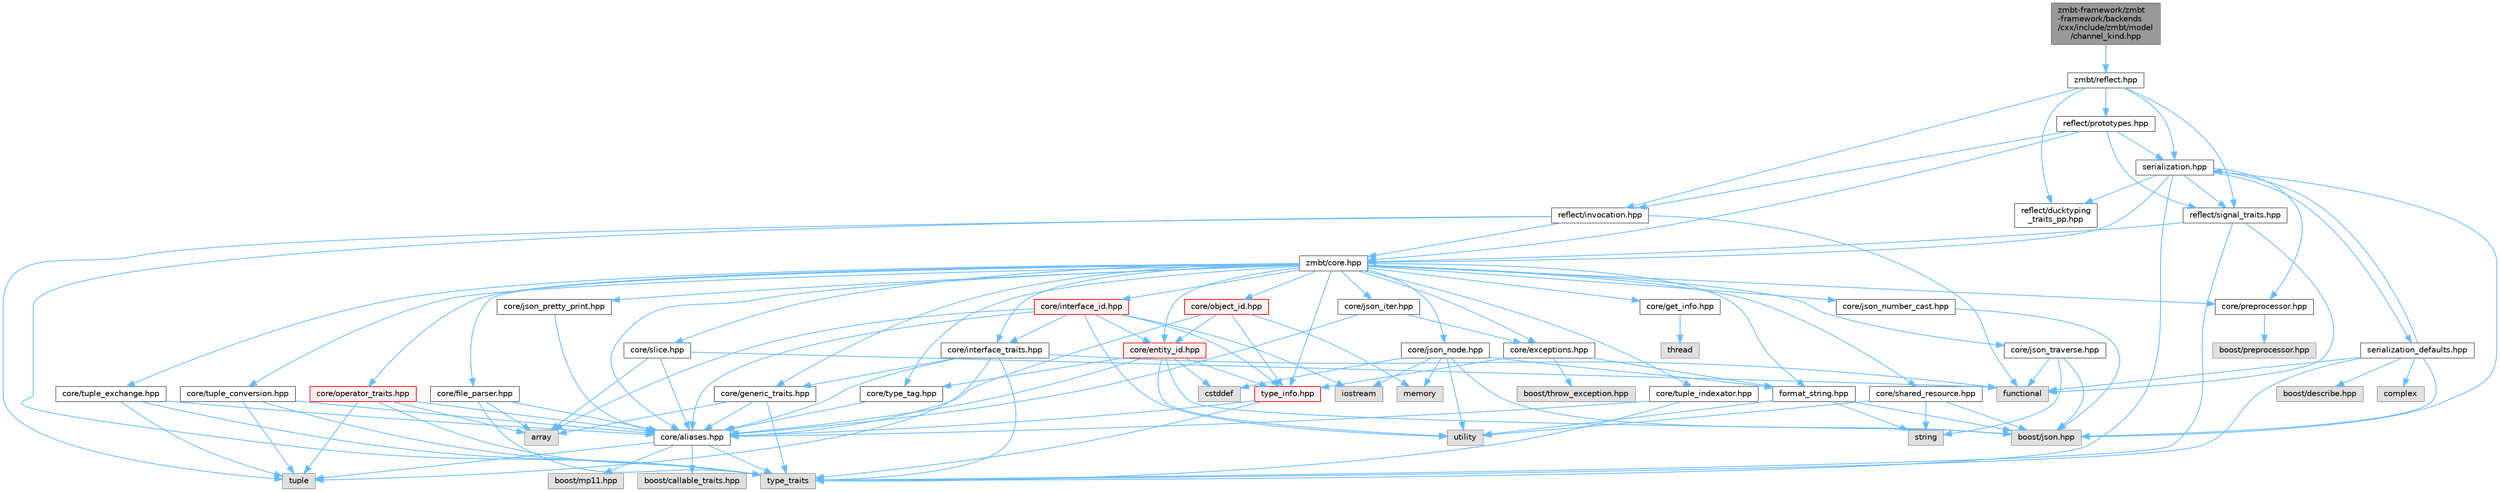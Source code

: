 digraph "zmbt-framework/zmbt-framework/backends/cxx/include/zmbt/model/channel_kind.hpp"
{
 // LATEX_PDF_SIZE
  bgcolor="transparent";
  edge [fontname=Helvetica,fontsize=10,labelfontname=Helvetica,labelfontsize=10];
  node [fontname=Helvetica,fontsize=10,shape=box,height=0.2,width=0.4];
  Node1 [id="Node000001",label="zmbt-framework/zmbt\l-framework/backends\l/cxx/include/zmbt/model\l/channel_kind.hpp",height=0.2,width=0.4,color="gray40", fillcolor="grey60", style="filled", fontcolor="black",tooltip=" "];
  Node1 -> Node2 [id="edge1_Node000001_Node000002",color="steelblue1",style="solid",tooltip=" "];
  Node2 [id="Node000002",label="zmbt/reflect.hpp",height=0.2,width=0.4,color="grey40", fillcolor="white", style="filled",URL="$reflect_8hpp.html",tooltip=" "];
  Node2 -> Node3 [id="edge2_Node000002_Node000003",color="steelblue1",style="solid",tooltip=" "];
  Node3 [id="Node000003",label="reflect/ducktyping\l_traits_pp.hpp",height=0.2,width=0.4,color="grey40", fillcolor="white", style="filled",URL="$ducktyping__traits__pp_8hpp.html",tooltip=" "];
  Node2 -> Node4 [id="edge3_Node000002_Node000004",color="steelblue1",style="solid",tooltip=" "];
  Node4 [id="Node000004",label="reflect/signal_traits.hpp",height=0.2,width=0.4,color="grey40", fillcolor="white", style="filled",URL="$signal__traits_8hpp.html",tooltip=" "];
  Node4 -> Node5 [id="edge4_Node000004_Node000005",color="steelblue1",style="solid",tooltip=" "];
  Node5 [id="Node000005",label="functional",height=0.2,width=0.4,color="grey60", fillcolor="#E0E0E0", style="filled",tooltip=" "];
  Node4 -> Node6 [id="edge5_Node000004_Node000006",color="steelblue1",style="solid",tooltip=" "];
  Node6 [id="Node000006",label="type_traits",height=0.2,width=0.4,color="grey60", fillcolor="#E0E0E0", style="filled",tooltip=" "];
  Node4 -> Node7 [id="edge6_Node000004_Node000007",color="steelblue1",style="solid",tooltip=" "];
  Node7 [id="Node000007",label="zmbt/core.hpp",height=0.2,width=0.4,color="grey40", fillcolor="white", style="filled",URL="$core_8hpp.html",tooltip=" "];
  Node7 -> Node8 [id="edge7_Node000007_Node000008",color="steelblue1",style="solid",tooltip=" "];
  Node8 [id="Node000008",label="core/aliases.hpp",height=0.2,width=0.4,color="grey40", fillcolor="white", style="filled",URL="$aliases_8hpp.html",tooltip=" "];
  Node8 -> Node6 [id="edge8_Node000008_Node000006",color="steelblue1",style="solid",tooltip=" "];
  Node8 -> Node9 [id="edge9_Node000008_Node000009",color="steelblue1",style="solid",tooltip=" "];
  Node9 [id="Node000009",label="tuple",height=0.2,width=0.4,color="grey60", fillcolor="#E0E0E0", style="filled",tooltip=" "];
  Node8 -> Node10 [id="edge10_Node000008_Node000010",color="steelblue1",style="solid",tooltip=" "];
  Node10 [id="Node000010",label="boost/callable_traits.hpp",height=0.2,width=0.4,color="grey60", fillcolor="#E0E0E0", style="filled",tooltip=" "];
  Node8 -> Node11 [id="edge11_Node000008_Node000011",color="steelblue1",style="solid",tooltip=" "];
  Node11 [id="Node000011",label="boost/mp11.hpp",height=0.2,width=0.4,color="grey60", fillcolor="#E0E0E0", style="filled",tooltip=" "];
  Node7 -> Node12 [id="edge12_Node000007_Node000012",color="steelblue1",style="solid",tooltip=" "];
  Node12 [id="Node000012",label="core/exceptions.hpp",height=0.2,width=0.4,color="grey40", fillcolor="white", style="filled",URL="$core_2exceptions_8hpp.html",tooltip=" "];
  Node12 -> Node13 [id="edge13_Node000012_Node000013",color="steelblue1",style="solid",tooltip=" "];
  Node13 [id="Node000013",label="boost/throw_exception.hpp",height=0.2,width=0.4,color="grey60", fillcolor="#E0E0E0", style="filled",tooltip=" "];
  Node12 -> Node14 [id="edge14_Node000012_Node000014",color="steelblue1",style="solid",tooltip=" "];
  Node14 [id="Node000014",label="format_string.hpp",height=0.2,width=0.4,color="grey40", fillcolor="white", style="filled",URL="$format__string_8hpp.html",tooltip=" "];
  Node14 -> Node15 [id="edge15_Node000014_Node000015",color="steelblue1",style="solid",tooltip=" "];
  Node15 [id="Node000015",label="boost/json.hpp",height=0.2,width=0.4,color="grey60", fillcolor="#E0E0E0", style="filled",tooltip=" "];
  Node14 -> Node16 [id="edge16_Node000014_Node000016",color="steelblue1",style="solid",tooltip=" "];
  Node16 [id="Node000016",label="string",height=0.2,width=0.4,color="grey60", fillcolor="#E0E0E0", style="filled",tooltip=" "];
  Node14 -> Node17 [id="edge17_Node000014_Node000017",color="steelblue1",style="solid",tooltip=" "];
  Node17 [id="Node000017",label="utility",height=0.2,width=0.4,color="grey60", fillcolor="#E0E0E0", style="filled",tooltip=" "];
  Node12 -> Node18 [id="edge18_Node000012_Node000018",color="steelblue1",style="solid",tooltip=" "];
  Node18 [id="Node000018",label="type_info.hpp",height=0.2,width=0.4,color="red", fillcolor="#FFF0F0", style="filled",URL="$type__info_8hpp.html",tooltip=" "];
  Node18 -> Node6 [id="edge19_Node000018_Node000006",color="steelblue1",style="solid",tooltip=" "];
  Node18 -> Node8 [id="edge20_Node000018_Node000008",color="steelblue1",style="solid",tooltip=" "];
  Node7 -> Node20 [id="edge21_Node000007_Node000020",color="steelblue1",style="solid",tooltip=" "];
  Node20 [id="Node000020",label="core/file_parser.hpp",height=0.2,width=0.4,color="grey40", fillcolor="white", style="filled",URL="$file__parser_8hpp.html",tooltip=" "];
  Node20 -> Node21 [id="edge22_Node000020_Node000021",color="steelblue1",style="solid",tooltip=" "];
  Node21 [id="Node000021",label="array",height=0.2,width=0.4,color="grey60", fillcolor="#E0E0E0", style="filled",tooltip=" "];
  Node20 -> Node6 [id="edge23_Node000020_Node000006",color="steelblue1",style="solid",tooltip=" "];
  Node20 -> Node8 [id="edge24_Node000020_Node000008",color="steelblue1",style="solid",tooltip=" "];
  Node7 -> Node14 [id="edge25_Node000007_Node000014",color="steelblue1",style="solid",tooltip=" "];
  Node7 -> Node22 [id="edge26_Node000007_Node000022",color="steelblue1",style="solid",tooltip=" "];
  Node22 [id="Node000022",label="core/generic_traits.hpp",height=0.2,width=0.4,color="grey40", fillcolor="white", style="filled",URL="$generic__traits_8hpp.html",tooltip=" "];
  Node22 -> Node6 [id="edge27_Node000022_Node000006",color="steelblue1",style="solid",tooltip=" "];
  Node22 -> Node21 [id="edge28_Node000022_Node000021",color="steelblue1",style="solid",tooltip=" "];
  Node22 -> Node8 [id="edge29_Node000022_Node000008",color="steelblue1",style="solid",tooltip=" "];
  Node7 -> Node23 [id="edge30_Node000007_Node000023",color="steelblue1",style="solid",tooltip=" "];
  Node23 [id="Node000023",label="core/get_info.hpp",height=0.2,width=0.4,color="grey40", fillcolor="white", style="filled",URL="$get__info_8hpp.html",tooltip=" "];
  Node23 -> Node24 [id="edge31_Node000023_Node000024",color="steelblue1",style="solid",tooltip=" "];
  Node24 [id="Node000024",label="thread",height=0.2,width=0.4,color="grey60", fillcolor="#E0E0E0", style="filled",tooltip=" "];
  Node7 -> Node25 [id="edge32_Node000007_Node000025",color="steelblue1",style="solid",tooltip=" "];
  Node25 [id="Node000025",label="core/interface_traits.hpp",height=0.2,width=0.4,color="grey40", fillcolor="white", style="filled",URL="$interface__traits_8hpp.html",tooltip=" "];
  Node25 -> Node5 [id="edge33_Node000025_Node000005",color="steelblue1",style="solid",tooltip=" "];
  Node25 -> Node9 [id="edge34_Node000025_Node000009",color="steelblue1",style="solid",tooltip=" "];
  Node25 -> Node6 [id="edge35_Node000025_Node000006",color="steelblue1",style="solid",tooltip=" "];
  Node25 -> Node8 [id="edge36_Node000025_Node000008",color="steelblue1",style="solid",tooltip=" "];
  Node25 -> Node22 [id="edge37_Node000025_Node000022",color="steelblue1",style="solid",tooltip=" "];
  Node7 -> Node26 [id="edge38_Node000007_Node000026",color="steelblue1",style="solid",tooltip=" "];
  Node26 [id="Node000026",label="core/json_iter.hpp",height=0.2,width=0.4,color="grey40", fillcolor="white", style="filled",URL="$json__iter_8hpp.html",tooltip=" "];
  Node26 -> Node8 [id="edge39_Node000026_Node000008",color="steelblue1",style="solid",tooltip=" "];
  Node26 -> Node12 [id="edge40_Node000026_Node000012",color="steelblue1",style="solid",tooltip=" "];
  Node7 -> Node27 [id="edge41_Node000007_Node000027",color="steelblue1",style="solid",tooltip=" "];
  Node27 [id="Node000027",label="core/json_node.hpp",height=0.2,width=0.4,color="grey40", fillcolor="white", style="filled",URL="$json__node_8hpp.html",tooltip=" "];
  Node27 -> Node15 [id="edge42_Node000027_Node000015",color="steelblue1",style="solid",tooltip=" "];
  Node27 -> Node28 [id="edge43_Node000027_Node000028",color="steelblue1",style="solid",tooltip=" "];
  Node28 [id="Node000028",label="cstddef",height=0.2,width=0.4,color="grey60", fillcolor="#E0E0E0", style="filled",tooltip=" "];
  Node27 -> Node29 [id="edge44_Node000027_Node000029",color="steelblue1",style="solid",tooltip=" "];
  Node29 [id="Node000029",label="iostream",height=0.2,width=0.4,color="grey60", fillcolor="#E0E0E0", style="filled",tooltip=" "];
  Node27 -> Node30 [id="edge45_Node000027_Node000030",color="steelblue1",style="solid",tooltip=" "];
  Node30 [id="Node000030",label="memory",height=0.2,width=0.4,color="grey60", fillcolor="#E0E0E0", style="filled",tooltip=" "];
  Node27 -> Node17 [id="edge46_Node000027_Node000017",color="steelblue1",style="solid",tooltip=" "];
  Node27 -> Node14 [id="edge47_Node000027_Node000014",color="steelblue1",style="solid",tooltip=" "];
  Node7 -> Node31 [id="edge48_Node000007_Node000031",color="steelblue1",style="solid",tooltip=" "];
  Node31 [id="Node000031",label="core/json_number_cast.hpp",height=0.2,width=0.4,color="grey40", fillcolor="white", style="filled",URL="$json__number__cast_8hpp.html",tooltip=" "];
  Node31 -> Node15 [id="edge49_Node000031_Node000015",color="steelblue1",style="solid",tooltip=" "];
  Node7 -> Node32 [id="edge50_Node000007_Node000032",color="steelblue1",style="solid",tooltip=" "];
  Node32 [id="Node000032",label="core/json_traverse.hpp",height=0.2,width=0.4,color="grey40", fillcolor="white", style="filled",URL="$json__traverse_8hpp.html",tooltip=" "];
  Node32 -> Node5 [id="edge51_Node000032_Node000005",color="steelblue1",style="solid",tooltip=" "];
  Node32 -> Node16 [id="edge52_Node000032_Node000016",color="steelblue1",style="solid",tooltip=" "];
  Node32 -> Node15 [id="edge53_Node000032_Node000015",color="steelblue1",style="solid",tooltip=" "];
  Node7 -> Node33 [id="edge54_Node000007_Node000033",color="steelblue1",style="solid",tooltip=" "];
  Node33 [id="Node000033",label="core/json_pretty_print.hpp",height=0.2,width=0.4,color="grey40", fillcolor="white", style="filled",URL="$json__pretty__print_8hpp.html",tooltip=" "];
  Node33 -> Node8 [id="edge55_Node000033_Node000008",color="steelblue1",style="solid",tooltip=" "];
  Node7 -> Node34 [id="edge56_Node000007_Node000034",color="steelblue1",style="solid",tooltip=" "];
  Node34 [id="Node000034",label="core/slice.hpp",height=0.2,width=0.4,color="grey40", fillcolor="white", style="filled",URL="$slice_8hpp.html",tooltip=" "];
  Node34 -> Node21 [id="edge57_Node000034_Node000021",color="steelblue1",style="solid",tooltip=" "];
  Node34 -> Node5 [id="edge58_Node000034_Node000005",color="steelblue1",style="solid",tooltip=" "];
  Node34 -> Node8 [id="edge59_Node000034_Node000008",color="steelblue1",style="solid",tooltip=" "];
  Node7 -> Node35 [id="edge60_Node000007_Node000035",color="steelblue1",style="solid",tooltip=" "];
  Node35 [id="Node000035",label="core/preprocessor.hpp",height=0.2,width=0.4,color="grey40", fillcolor="white", style="filled",URL="$preprocessor_8hpp.html",tooltip="type traits to check serialization compatibility"];
  Node35 -> Node36 [id="edge61_Node000035_Node000036",color="steelblue1",style="solid",tooltip=" "];
  Node36 [id="Node000036",label="boost/preprocessor.hpp",height=0.2,width=0.4,color="grey60", fillcolor="#E0E0E0", style="filled",tooltip=" "];
  Node7 -> Node37 [id="edge62_Node000007_Node000037",color="steelblue1",style="solid",tooltip=" "];
  Node37 [id="Node000037",label="core/operator_traits.hpp",height=0.2,width=0.4,color="red", fillcolor="#FFF0F0", style="filled",URL="$operator__traits_8hpp.html",tooltip=" "];
  Node37 -> Node21 [id="edge63_Node000037_Node000021",color="steelblue1",style="solid",tooltip=" "];
  Node37 -> Node6 [id="edge64_Node000037_Node000006",color="steelblue1",style="solid",tooltip=" "];
  Node37 -> Node9 [id="edge65_Node000037_Node000009",color="steelblue1",style="solid",tooltip=" "];
  Node37 -> Node8 [id="edge66_Node000037_Node000008",color="steelblue1",style="solid",tooltip=" "];
  Node7 -> Node44 [id="edge67_Node000007_Node000044",color="steelblue1",style="solid",tooltip=" "];
  Node44 [id="Node000044",label="core/shared_resource.hpp",height=0.2,width=0.4,color="grey40", fillcolor="white", style="filled",URL="$shared__resource_8hpp.html",tooltip=" "];
  Node44 -> Node15 [id="edge68_Node000044_Node000015",color="steelblue1",style="solid",tooltip=" "];
  Node44 -> Node16 [id="edge69_Node000044_Node000016",color="steelblue1",style="solid",tooltip=" "];
  Node44 -> Node17 [id="edge70_Node000044_Node000017",color="steelblue1",style="solid",tooltip=" "];
  Node7 -> Node45 [id="edge71_Node000007_Node000045",color="steelblue1",style="solid",tooltip=" "];
  Node45 [id="Node000045",label="core/tuple_conversion.hpp",height=0.2,width=0.4,color="grey40", fillcolor="white", style="filled",URL="$tuple__conversion_8hpp.html",tooltip=" "];
  Node45 -> Node9 [id="edge72_Node000045_Node000009",color="steelblue1",style="solid",tooltip=" "];
  Node45 -> Node6 [id="edge73_Node000045_Node000006",color="steelblue1",style="solid",tooltip=" "];
  Node45 -> Node8 [id="edge74_Node000045_Node000008",color="steelblue1",style="solid",tooltip=" "];
  Node7 -> Node46 [id="edge75_Node000007_Node000046",color="steelblue1",style="solid",tooltip=" "];
  Node46 [id="Node000046",label="core/tuple_exchange.hpp",height=0.2,width=0.4,color="grey40", fillcolor="white", style="filled",URL="$tuple__exchange_8hpp.html",tooltip=" "];
  Node46 -> Node9 [id="edge76_Node000046_Node000009",color="steelblue1",style="solid",tooltip=" "];
  Node46 -> Node6 [id="edge77_Node000046_Node000006",color="steelblue1",style="solid",tooltip=" "];
  Node46 -> Node8 [id="edge78_Node000046_Node000008",color="steelblue1",style="solid",tooltip=" "];
  Node7 -> Node47 [id="edge79_Node000007_Node000047",color="steelblue1",style="solid",tooltip=" "];
  Node47 [id="Node000047",label="core/tuple_indexator.hpp",height=0.2,width=0.4,color="grey40", fillcolor="white", style="filled",URL="$tuple__indexator_8hpp.html",tooltip=" "];
  Node47 -> Node6 [id="edge80_Node000047_Node000006",color="steelblue1",style="solid",tooltip=" "];
  Node47 -> Node8 [id="edge81_Node000047_Node000008",color="steelblue1",style="solid",tooltip=" "];
  Node7 -> Node18 [id="edge82_Node000007_Node000018",color="steelblue1",style="solid",tooltip=" "];
  Node7 -> Node48 [id="edge83_Node000007_Node000048",color="steelblue1",style="solid",tooltip=" "];
  Node48 [id="Node000048",label="core/type_tag.hpp",height=0.2,width=0.4,color="grey40", fillcolor="white", style="filled",URL="$type__tag_8hpp.html",tooltip=" "];
  Node48 -> Node8 [id="edge84_Node000048_Node000008",color="steelblue1",style="solid",tooltip=" "];
  Node7 -> Node49 [id="edge85_Node000007_Node000049",color="steelblue1",style="solid",tooltip=" "];
  Node49 [id="Node000049",label="core/entity_id.hpp",height=0.2,width=0.4,color="red", fillcolor="#FFF0F0", style="filled",URL="$entity__id_8hpp.html",tooltip=" "];
  Node49 -> Node28 [id="edge86_Node000049_Node000028",color="steelblue1",style="solid",tooltip=" "];
  Node49 -> Node17 [id="edge87_Node000049_Node000017",color="steelblue1",style="solid",tooltip=" "];
  Node49 -> Node15 [id="edge88_Node000049_Node000015",color="steelblue1",style="solid",tooltip=" "];
  Node49 -> Node8 [id="edge89_Node000049_Node000008",color="steelblue1",style="solid",tooltip=" "];
  Node49 -> Node48 [id="edge90_Node000049_Node000048",color="steelblue1",style="solid",tooltip=" "];
  Node49 -> Node18 [id="edge91_Node000049_Node000018",color="steelblue1",style="solid",tooltip=" "];
  Node7 -> Node52 [id="edge92_Node000007_Node000052",color="steelblue1",style="solid",tooltip=" "];
  Node52 [id="Node000052",label="core/interface_id.hpp",height=0.2,width=0.4,color="red", fillcolor="#FFF0F0", style="filled",URL="$interface__id_8hpp.html",tooltip=" "];
  Node52 -> Node29 [id="edge93_Node000052_Node000029",color="steelblue1",style="solid",tooltip=" "];
  Node52 -> Node21 [id="edge94_Node000052_Node000021",color="steelblue1",style="solid",tooltip=" "];
  Node52 -> Node17 [id="edge95_Node000052_Node000017",color="steelblue1",style="solid",tooltip=" "];
  Node52 -> Node8 [id="edge96_Node000052_Node000008",color="steelblue1",style="solid",tooltip=" "];
  Node52 -> Node49 [id="edge97_Node000052_Node000049",color="steelblue1",style="solid",tooltip=" "];
  Node52 -> Node25 [id="edge98_Node000052_Node000025",color="steelblue1",style="solid",tooltip=" "];
  Node52 -> Node18 [id="edge99_Node000052_Node000018",color="steelblue1",style="solid",tooltip=" "];
  Node7 -> Node56 [id="edge100_Node000007_Node000056",color="steelblue1",style="solid",tooltip=" "];
  Node56 [id="Node000056",label="core/object_id.hpp",height=0.2,width=0.4,color="red", fillcolor="#FFF0F0", style="filled",URL="$object__id_8hpp.html",tooltip=" "];
  Node56 -> Node30 [id="edge101_Node000056_Node000030",color="steelblue1",style="solid",tooltip=" "];
  Node56 -> Node8 [id="edge102_Node000056_Node000008",color="steelblue1",style="solid",tooltip=" "];
  Node56 -> Node49 [id="edge103_Node000056_Node000049",color="steelblue1",style="solid",tooltip=" "];
  Node56 -> Node18 [id="edge104_Node000056_Node000018",color="steelblue1",style="solid",tooltip=" "];
  Node2 -> Node57 [id="edge105_Node000002_Node000057",color="steelblue1",style="solid",tooltip=" "];
  Node57 [id="Node000057",label="reflect/invocation.hpp",height=0.2,width=0.4,color="grey40", fillcolor="white", style="filled",URL="$invocation_8hpp.html",tooltip=" "];
  Node57 -> Node5 [id="edge106_Node000057_Node000005",color="steelblue1",style="solid",tooltip=" "];
  Node57 -> Node9 [id="edge107_Node000057_Node000009",color="steelblue1",style="solid",tooltip=" "];
  Node57 -> Node6 [id="edge108_Node000057_Node000006",color="steelblue1",style="solid",tooltip=" "];
  Node57 -> Node7 [id="edge109_Node000057_Node000007",color="steelblue1",style="solid",tooltip=" "];
  Node2 -> Node58 [id="edge110_Node000002_Node000058",color="steelblue1",style="solid",tooltip=" "];
  Node58 [id="Node000058",label="reflect/prototypes.hpp",height=0.2,width=0.4,color="grey40", fillcolor="white", style="filled",URL="$prototypes_8hpp.html",tooltip=" "];
  Node58 -> Node7 [id="edge111_Node000058_Node000007",color="steelblue1",style="solid",tooltip=" "];
  Node58 -> Node4 [id="edge112_Node000058_Node000004",color="steelblue1",style="solid",tooltip=" "];
  Node58 -> Node59 [id="edge113_Node000058_Node000059",color="steelblue1",style="solid",tooltip=" "];
  Node59 [id="Node000059",label="serialization.hpp",height=0.2,width=0.4,color="grey40", fillcolor="white", style="filled",URL="$serialization_8hpp.html",tooltip=" "];
  Node59 -> Node6 [id="edge114_Node000059_Node000006",color="steelblue1",style="solid",tooltip=" "];
  Node59 -> Node15 [id="edge115_Node000059_Node000015",color="steelblue1",style="solid",tooltip=" "];
  Node59 -> Node35 [id="edge116_Node000059_Node000035",color="steelblue1",style="solid",tooltip=" "];
  Node59 -> Node7 [id="edge117_Node000059_Node000007",color="steelblue1",style="solid",tooltip=" "];
  Node59 -> Node3 [id="edge118_Node000059_Node000003",color="steelblue1",style="solid",tooltip=" "];
  Node59 -> Node4 [id="edge119_Node000059_Node000004",color="steelblue1",style="solid",tooltip=" "];
  Node59 -> Node60 [id="edge120_Node000059_Node000060",color="steelblue1",style="solid",tooltip=" "];
  Node60 [id="Node000060",label="serialization_defaults.hpp",height=0.2,width=0.4,color="grey40", fillcolor="white", style="filled",URL="$serialization__defaults_8hpp.html",tooltip=" "];
  Node60 -> Node5 [id="edge121_Node000060_Node000005",color="steelblue1",style="solid",tooltip=" "];
  Node60 -> Node6 [id="edge122_Node000060_Node000006",color="steelblue1",style="solid",tooltip=" "];
  Node60 -> Node61 [id="edge123_Node000060_Node000061",color="steelblue1",style="solid",tooltip=" "];
  Node61 [id="Node000061",label="boost/describe.hpp",height=0.2,width=0.4,color="grey60", fillcolor="#E0E0E0", style="filled",tooltip=" "];
  Node60 -> Node15 [id="edge124_Node000060_Node000015",color="steelblue1",style="solid",tooltip=" "];
  Node60 -> Node59 [id="edge125_Node000060_Node000059",color="steelblue1",style="solid",tooltip=" "];
  Node60 -> Node62 [id="edge126_Node000060_Node000062",color="steelblue1",style="solid",tooltip=" "];
  Node62 [id="Node000062",label="complex",height=0.2,width=0.4,color="grey60", fillcolor="#E0E0E0", style="filled",tooltip=" "];
  Node58 -> Node57 [id="edge127_Node000058_Node000057",color="steelblue1",style="solid",tooltip=" "];
  Node2 -> Node59 [id="edge128_Node000002_Node000059",color="steelblue1",style="solid",tooltip=" "];
}

